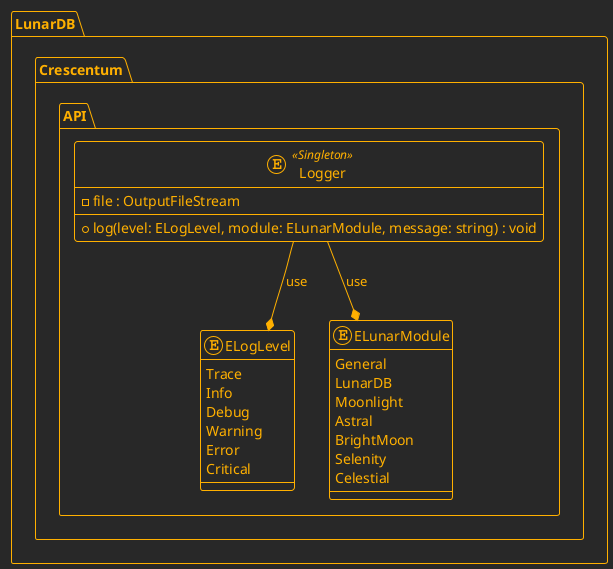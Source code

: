 @startuml Crescentum
!theme crt-amber

namespace LunarDB {
namespace Crescentum {
namespace API {

enum ELogLevel {
    Trace
    Info
    Debug
    Warning
    Error
    Critical
}

enum ELunarModule {
    General
    LunarDB
    Moonlight
    Astral
    BrightMoon
    Selenity
    Celestial
}

Entity Logger <<Singleton>> {
    + log(level: ELogLevel, module: ELunarModule, message: string) : void
    - file : OutputFileStream
}

Logger --* ELogLevel : use
Logger --* ELunarModule : use

}
}
}

@enduml
